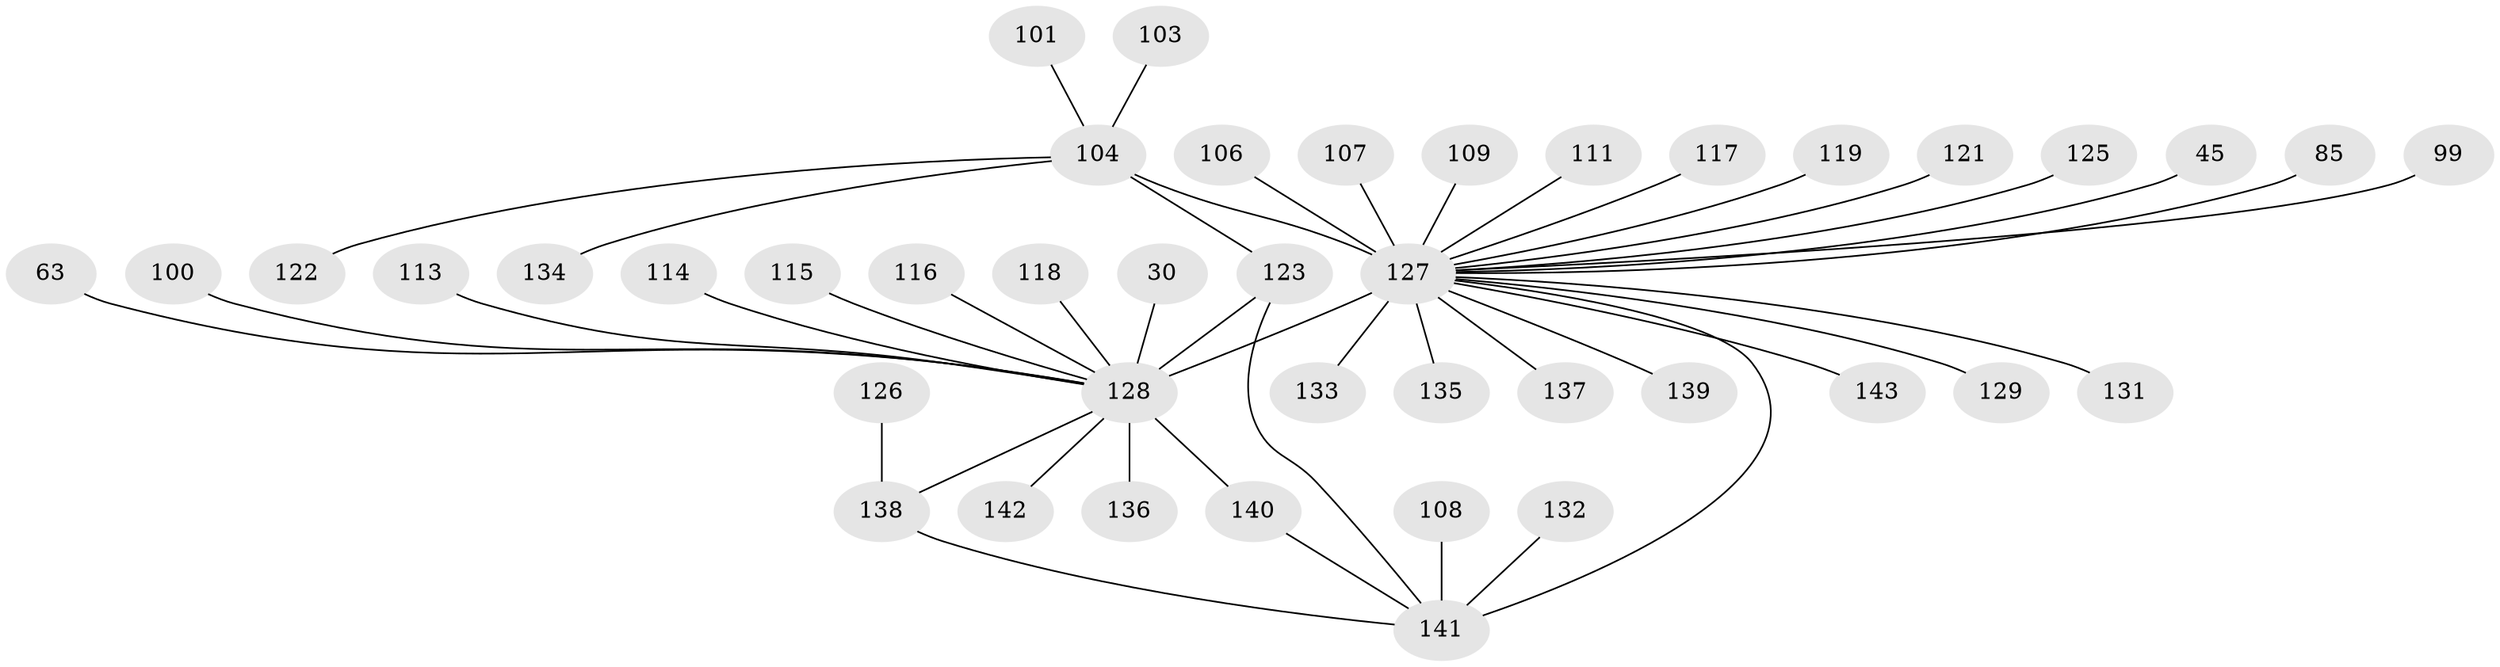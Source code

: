 // original degree distribution, {34: 0.006993006993006993, 7: 0.027972027972027972, 6: 0.027972027972027972, 11: 0.006993006993006993, 4: 0.04895104895104895, 8: 0.02097902097902098, 5: 0.027972027972027972, 10: 0.006993006993006993, 9: 0.006993006993006993, 3: 0.08391608391608392, 2: 0.23076923076923078, 1: 0.5034965034965035}
// Generated by graph-tools (version 1.1) at 2025/51/03/04/25 21:51:24]
// undirected, 42 vertices, 45 edges
graph export_dot {
graph [start="1"]
  node [color=gray90,style=filled];
  30;
  45 [super="+32"];
  63;
  85 [super="+19"];
  99;
  100;
  101;
  103;
  104 [super="+24+58+81+87+94+76+75"];
  106;
  107;
  108;
  109;
  111;
  113;
  114 [super="+29"];
  115 [super="+66"];
  116;
  117;
  118 [super="+49+102"];
  119 [super="+64"];
  121 [super="+112"];
  122;
  123 [super="+60+89+92"];
  125;
  126 [super="+25"];
  127 [super="+31+10+120+88+98+46+62+69+73+82"];
  128 [super="+1+20+23"];
  129;
  131 [super="+74+124"];
  132;
  133;
  134;
  135;
  136;
  137;
  138 [super="+130+12+72+79+84+97+90+110"];
  139;
  140;
  141 [super="+52+78+86+95+42+55+57+67+71+80+91+105"];
  142;
  143 [super="+83"];
  30 -- 128;
  45 -- 127 [weight=2];
  63 -- 128;
  85 -- 127;
  99 -- 127;
  100 -- 128;
  101 -- 104;
  103 -- 104;
  104 -- 127 [weight=8];
  104 -- 134;
  104 -- 122;
  104 -- 123 [weight=2];
  106 -- 127;
  107 -- 127 [weight=2];
  108 -- 141;
  109 -- 127;
  111 -- 127;
  113 -- 128;
  114 -- 128;
  115 -- 128;
  116 -- 128;
  117 -- 127;
  118 -- 128 [weight=2];
  119 -- 127;
  121 -- 127 [weight=2];
  123 -- 141 [weight=2];
  123 -- 128 [weight=3];
  125 -- 127;
  126 -- 138;
  127 -- 141 [weight=5];
  127 -- 129;
  127 -- 137;
  127 -- 139;
  127 -- 143;
  127 -- 131;
  127 -- 133;
  127 -- 135;
  127 -- 128 [weight=12];
  128 -- 136;
  128 -- 138 [weight=3];
  128 -- 140;
  128 -- 142;
  132 -- 141;
  138 -- 141 [weight=3];
  140 -- 141;
}
